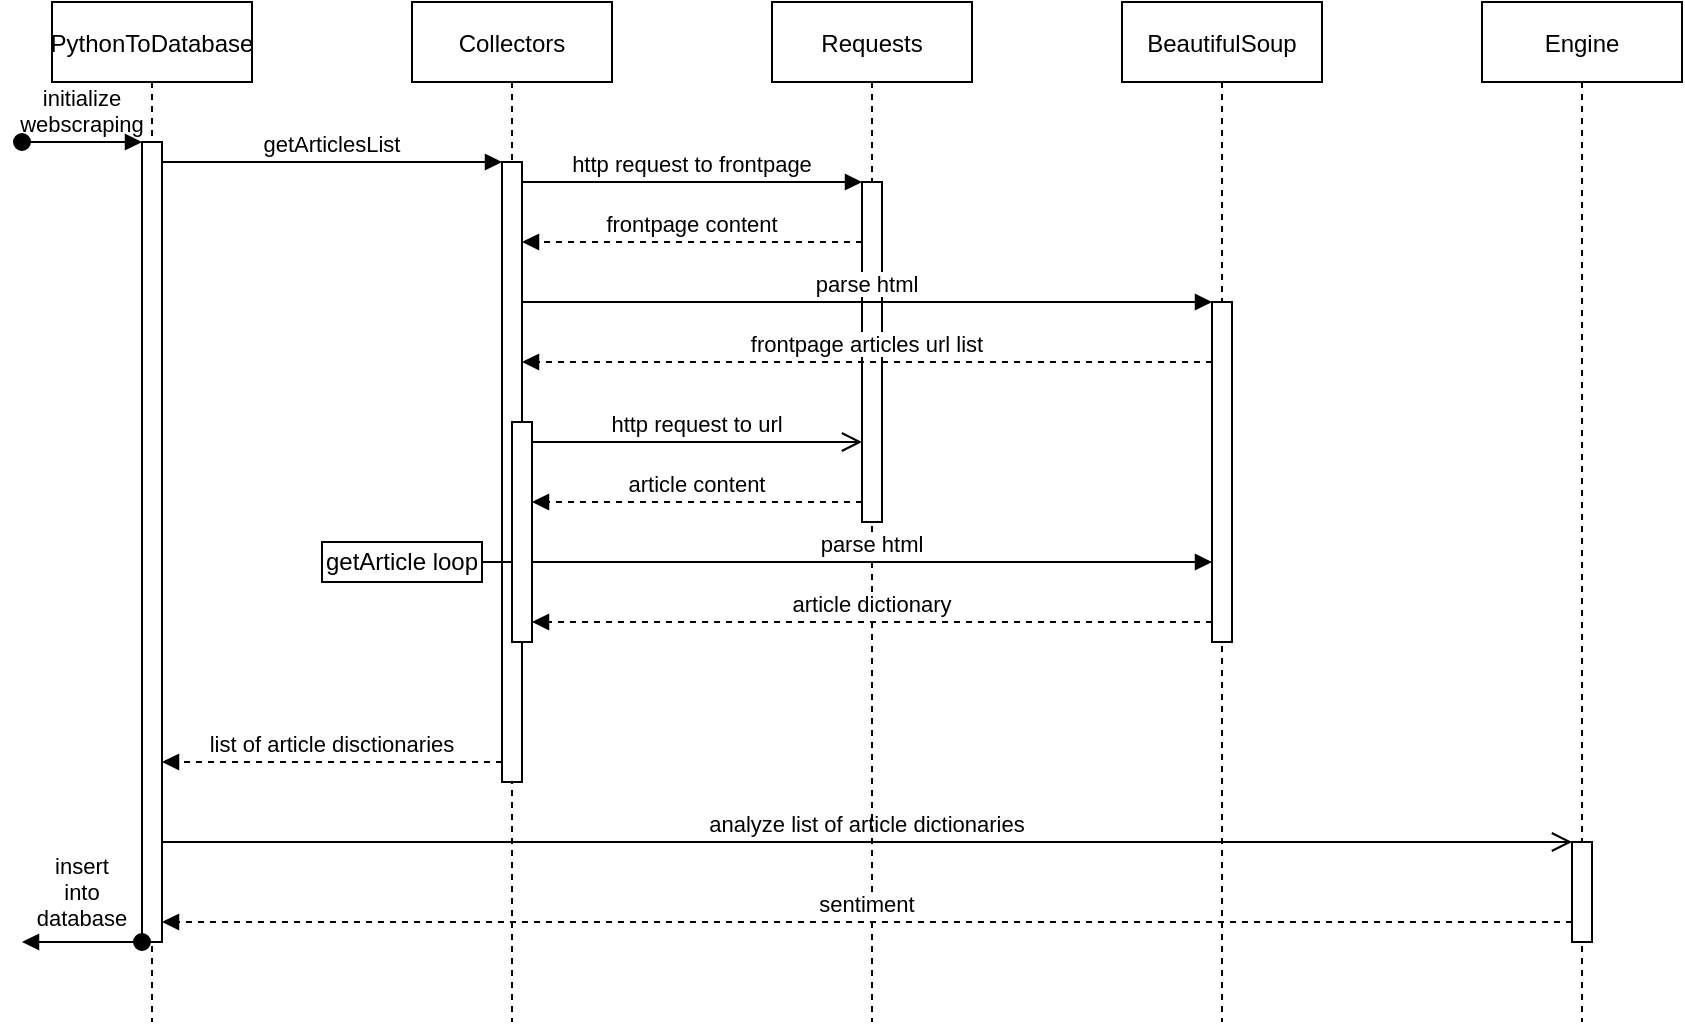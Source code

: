 <mxfile version="15.5.2" type="github" pages="2">
  <diagram id="kgpKYQtTHZ0yAKxKKP6v" name="Page-1">
    <mxGraphModel dx="1196" dy="796" grid="1" gridSize="10" guides="1" tooltips="1" connect="1" arrows="1" fold="1" page="1" pageScale="1" pageWidth="850" pageHeight="1100" math="0" shadow="0">
      <root>
        <mxCell id="0" />
        <mxCell id="1" parent="0" />
        <mxCell id="3nuBFxr9cyL0pnOWT2aG-1" value="PythonToDatabase" style="shape=umlLifeline;perimeter=lifelinePerimeter;container=1;collapsible=0;recursiveResize=0;rounded=0;shadow=0;strokeWidth=1;" parent="1" vertex="1">
          <mxGeometry x="25" y="80" width="100" height="510" as="geometry" />
        </mxCell>
        <mxCell id="3nuBFxr9cyL0pnOWT2aG-2" value="" style="points=[];perimeter=orthogonalPerimeter;rounded=0;shadow=0;strokeWidth=1;" parent="3nuBFxr9cyL0pnOWT2aG-1" vertex="1">
          <mxGeometry x="45" y="70" width="10" height="400" as="geometry" />
        </mxCell>
        <mxCell id="3nuBFxr9cyL0pnOWT2aG-3" value="initialize&#xa;webscraping" style="verticalAlign=bottom;startArrow=oval;endArrow=block;startSize=8;shadow=0;strokeWidth=1;labelBackgroundColor=none;" parent="3nuBFxr9cyL0pnOWT2aG-1" target="3nuBFxr9cyL0pnOWT2aG-2" edge="1">
          <mxGeometry relative="1" as="geometry">
            <mxPoint x="-15" y="70" as="sourcePoint" />
          </mxGeometry>
        </mxCell>
        <mxCell id="3nuBFxr9cyL0pnOWT2aG-5" value="Collectors" style="shape=umlLifeline;perimeter=lifelinePerimeter;container=1;collapsible=0;recursiveResize=0;rounded=0;shadow=0;strokeWidth=1;" parent="1" vertex="1">
          <mxGeometry x="205" y="80" width="100" height="510" as="geometry" />
        </mxCell>
        <mxCell id="3nuBFxr9cyL0pnOWT2aG-6" value="" style="points=[];perimeter=orthogonalPerimeter;rounded=0;shadow=0;strokeWidth=1;" parent="3nuBFxr9cyL0pnOWT2aG-5" vertex="1">
          <mxGeometry x="45" y="80" width="10" height="310" as="geometry" />
        </mxCell>
        <mxCell id="I4kTET7mGh0sbGKaUOuE-3" value="" style="points=[];perimeter=orthogonalPerimeter;rounded=0;shadow=0;strokeWidth=1;" parent="3nuBFxr9cyL0pnOWT2aG-5" vertex="1">
          <mxGeometry x="50" y="210" width="10" height="110" as="geometry" />
        </mxCell>
        <mxCell id="I4kTET7mGh0sbGKaUOuE-13" value="getArticle loop" style="rounded=0;whiteSpace=wrap;html=1;strokeWidth=1;fillColor=none;" parent="3nuBFxr9cyL0pnOWT2aG-5" vertex="1">
          <mxGeometry x="-45" y="270.0" width="80" height="20" as="geometry" />
        </mxCell>
        <mxCell id="I4kTET7mGh0sbGKaUOuE-17" style="edgeStyle=orthogonalEdgeStyle;rounded=0;orthogonalLoop=1;jettySize=auto;html=1;exitX=0.5;exitY=1;exitDx=0;exitDy=0;labelBackgroundColor=none;" parent="3nuBFxr9cyL0pnOWT2aG-5" source="I4kTET7mGh0sbGKaUOuE-13" target="I4kTET7mGh0sbGKaUOuE-13" edge="1">
          <mxGeometry relative="1" as="geometry" />
        </mxCell>
        <mxCell id="I4kTET7mGh0sbGKaUOuE-16" value="" style="endArrow=none;html=1;rounded=0;labelBackgroundColor=none;" parent="3nuBFxr9cyL0pnOWT2aG-5" source="I4kTET7mGh0sbGKaUOuE-13" target="I4kTET7mGh0sbGKaUOuE-3" edge="1">
          <mxGeometry width="50" height="50" relative="1" as="geometry">
            <mxPoint x="-25" y="440" as="sourcePoint" />
            <mxPoint x="25" y="390" as="targetPoint" />
          </mxGeometry>
        </mxCell>
        <mxCell id="3nuBFxr9cyL0pnOWT2aG-7" value="analyze list of article dictionaries" style="verticalAlign=bottom;endArrow=open;endSize=8;shadow=0;strokeWidth=1;" parent="1" source="3nuBFxr9cyL0pnOWT2aG-2" target="15hRTUftiJXcHqlQ5vEX-2" edge="1">
          <mxGeometry relative="1" as="geometry">
            <mxPoint x="200" y="236" as="targetPoint" />
            <mxPoint x="275" y="320" as="sourcePoint" />
          </mxGeometry>
        </mxCell>
        <mxCell id="3nuBFxr9cyL0pnOWT2aG-8" value="getArticlesList" style="verticalAlign=bottom;endArrow=block;entryX=0;entryY=0;shadow=0;strokeWidth=1;" parent="1" source="3nuBFxr9cyL0pnOWT2aG-2" target="3nuBFxr9cyL0pnOWT2aG-6" edge="1">
          <mxGeometry relative="1" as="geometry">
            <mxPoint x="180" y="160" as="sourcePoint" />
          </mxGeometry>
        </mxCell>
        <mxCell id="I4kTET7mGh0sbGKaUOuE-1" value="Requests" style="shape=umlLifeline;perimeter=lifelinePerimeter;container=1;collapsible=0;recursiveResize=0;rounded=0;shadow=0;strokeWidth=1;" parent="1" vertex="1">
          <mxGeometry x="385" y="80" width="100" height="510" as="geometry" />
        </mxCell>
        <mxCell id="I4kTET7mGh0sbGKaUOuE-2" value="" style="points=[];perimeter=orthogonalPerimeter;rounded=0;shadow=0;strokeWidth=1;" parent="I4kTET7mGh0sbGKaUOuE-1" vertex="1">
          <mxGeometry x="45" y="90" width="10" height="170" as="geometry" />
        </mxCell>
        <mxCell id="I4kTET7mGh0sbGKaUOuE-6" value="http request to frontpage" style="verticalAlign=bottom;endArrow=block;shadow=0;strokeWidth=1;" parent="1" source="3nuBFxr9cyL0pnOWT2aG-6" target="I4kTET7mGh0sbGKaUOuE-2" edge="1">
          <mxGeometry relative="1" as="geometry">
            <mxPoint x="525" y="250.0" as="sourcePoint" />
            <mxPoint x="695.0" y="250.0" as="targetPoint" />
            <Array as="points">
              <mxPoint x="385" y="170" />
            </Array>
          </mxGeometry>
        </mxCell>
        <mxCell id="I4kTET7mGh0sbGKaUOuE-5" value="http request to url" style="verticalAlign=bottom;endArrow=open;endSize=8;shadow=0;strokeWidth=1;" parent="1" source="I4kTET7mGh0sbGKaUOuE-3" edge="1" target="I4kTET7mGh0sbGKaUOuE-2">
          <mxGeometry relative="1" as="geometry">
            <mxPoint x="435.0" y="370" as="targetPoint" />
            <Array as="points">
              <mxPoint x="410" y="300" />
            </Array>
          </mxGeometry>
        </mxCell>
        <mxCell id="I4kTET7mGh0sbGKaUOuE-8" value="article dictionary" style="verticalAlign=bottom;endArrow=block;shadow=0;strokeWidth=1;dashed=1;" parent="1" target="I4kTET7mGh0sbGKaUOuE-3" edge="1" source="BM5ACPJdl5ZMtr9MuRy6-5">
          <mxGeometry relative="1" as="geometry">
            <mxPoint x="435.0" y="410" as="sourcePoint" />
            <mxPoint x="280.0" y="350" as="targetPoint" />
            <Array as="points">
              <mxPoint x="550" y="390" />
              <mxPoint x="380" y="390" />
              <mxPoint x="360" y="390" />
            </Array>
          </mxGeometry>
        </mxCell>
        <mxCell id="I4kTET7mGh0sbGKaUOuE-4" value="frontpage content" style="verticalAlign=bottom;endArrow=block;shadow=0;strokeWidth=1;dashed=1;" parent="1" source="I4kTET7mGh0sbGKaUOuE-2" target="3nuBFxr9cyL0pnOWT2aG-6" edge="1">
          <mxGeometry relative="1" as="geometry">
            <mxPoint x="430.0" y="220" as="sourcePoint" />
            <Array as="points">
              <mxPoint x="345" y="200" />
            </Array>
          </mxGeometry>
        </mxCell>
        <mxCell id="15hRTUftiJXcHqlQ5vEX-1" value="Engine" style="shape=umlLifeline;perimeter=lifelinePerimeter;container=1;collapsible=0;recursiveResize=0;rounded=0;shadow=0;strokeWidth=1;" vertex="1" parent="1">
          <mxGeometry x="740" y="80" width="100" height="510" as="geometry" />
        </mxCell>
        <mxCell id="15hRTUftiJXcHqlQ5vEX-2" value="" style="points=[];perimeter=orthogonalPerimeter;rounded=0;shadow=0;strokeWidth=1;" vertex="1" parent="15hRTUftiJXcHqlQ5vEX-1">
          <mxGeometry x="45" y="420" width="10" height="50" as="geometry" />
        </mxCell>
        <mxCell id="15hRTUftiJXcHqlQ5vEX-3" value="sentiment" style="verticalAlign=bottom;endArrow=block;shadow=0;strokeWidth=1;dashed=1;" edge="1" parent="1" source="15hRTUftiJXcHqlQ5vEX-2" target="3nuBFxr9cyL0pnOWT2aG-2">
          <mxGeometry relative="1" as="geometry">
            <mxPoint x="460" y="210" as="sourcePoint" />
            <Array as="points">
              <mxPoint x="320" y="540" />
            </Array>
            <mxPoint x="290" y="210" as="targetPoint" />
          </mxGeometry>
        </mxCell>
        <mxCell id="BM5ACPJdl5ZMtr9MuRy6-1" value="list of article disctionaries" style="verticalAlign=bottom;endArrow=block;shadow=0;strokeWidth=1;dashed=1;" edge="1" parent="1" source="3nuBFxr9cyL0pnOWT2aG-6" target="3nuBFxr9cyL0pnOWT2aG-2">
          <mxGeometry relative="1" as="geometry">
            <mxPoint x="620" y="380" as="sourcePoint" />
            <Array as="points">
              <mxPoint x="200" y="460" />
              <mxPoint x="140" y="460" />
            </Array>
            <mxPoint x="90" y="380" as="targetPoint" />
          </mxGeometry>
        </mxCell>
        <mxCell id="BM5ACPJdl5ZMtr9MuRy6-4" value="BeautifulSoup" style="shape=umlLifeline;perimeter=lifelinePerimeter;container=1;collapsible=0;recursiveResize=0;rounded=0;shadow=0;strokeWidth=1;" vertex="1" parent="1">
          <mxGeometry x="560" y="80" width="100" height="510" as="geometry" />
        </mxCell>
        <mxCell id="BM5ACPJdl5ZMtr9MuRy6-5" value="" style="points=[];perimeter=orthogonalPerimeter;rounded=0;shadow=0;strokeWidth=1;" vertex="1" parent="BM5ACPJdl5ZMtr9MuRy6-4">
          <mxGeometry x="45" y="150" width="10" height="170" as="geometry" />
        </mxCell>
        <mxCell id="BM5ACPJdl5ZMtr9MuRy6-6" value="parse html" style="verticalAlign=bottom;endArrow=block;shadow=0;strokeWidth=1;" edge="1" parent="1" source="3nuBFxr9cyL0pnOWT2aG-6" target="BM5ACPJdl5ZMtr9MuRy6-5">
          <mxGeometry relative="1" as="geometry">
            <mxPoint x="270" y="180" as="sourcePoint" />
            <mxPoint x="440" y="180" as="targetPoint" />
            <Array as="points">
              <mxPoint x="570" y="230" />
            </Array>
          </mxGeometry>
        </mxCell>
        <mxCell id="BM5ACPJdl5ZMtr9MuRy6-7" value="frontpage articles url list" style="verticalAlign=bottom;endArrow=block;shadow=0;strokeWidth=1;dashed=1;" edge="1" parent="1" source="BM5ACPJdl5ZMtr9MuRy6-5" target="3nuBFxr9cyL0pnOWT2aG-6">
          <mxGeometry relative="1" as="geometry">
            <mxPoint x="440" y="210" as="sourcePoint" />
            <Array as="points">
              <mxPoint x="520" y="260" />
            </Array>
            <mxPoint x="270" y="210" as="targetPoint" />
          </mxGeometry>
        </mxCell>
        <mxCell id="BM5ACPJdl5ZMtr9MuRy6-8" value="article content" style="verticalAlign=bottom;endArrow=block;shadow=0;strokeWidth=1;dashed=1;" edge="1" parent="1" source="I4kTET7mGh0sbGKaUOuE-2" target="I4kTET7mGh0sbGKaUOuE-3">
          <mxGeometry relative="1" as="geometry">
            <mxPoint x="440" y="359.5" as="sourcePoint" />
            <mxPoint x="275" y="359.5" as="targetPoint" />
            <Array as="points">
              <mxPoint x="410" y="330" />
            </Array>
          </mxGeometry>
        </mxCell>
        <mxCell id="BM5ACPJdl5ZMtr9MuRy6-9" value="parse html" style="verticalAlign=bottom;endArrow=block;shadow=0;strokeWidth=1;" edge="1" parent="1" source="I4kTET7mGh0sbGKaUOuE-3" target="BM5ACPJdl5ZMtr9MuRy6-5">
          <mxGeometry relative="1" as="geometry">
            <mxPoint x="270" y="240" as="sourcePoint" />
            <mxPoint x="615" y="240" as="targetPoint" />
            <Array as="points">
              <mxPoint x="540" y="360" />
              <mxPoint x="590" y="360" />
            </Array>
          </mxGeometry>
        </mxCell>
        <mxCell id="BM5ACPJdl5ZMtr9MuRy6-10" value="insert&#xa;into&#xa;database&#xa;" style="verticalAlign=bottom;startArrow=oval;endArrow=block;startSize=8;shadow=0;strokeWidth=1;labelBackgroundColor=none;" edge="1" parent="1" source="3nuBFxr9cyL0pnOWT2aG-2">
          <mxGeometry y="10" relative="1" as="geometry">
            <mxPoint y="550" as="sourcePoint" />
            <mxPoint x="10" y="550" as="targetPoint" />
            <mxPoint as="offset" />
          </mxGeometry>
        </mxCell>
      </root>
    </mxGraphModel>
  </diagram>
  <diagram id="TF8yU6NouuPKHCayc-s7" name="Page-2">
    <mxGraphModel dx="1350" dy="884" grid="1" gridSize="10" guides="1" tooltips="1" connect="1" arrows="1" fold="1" page="1" pageScale="1" pageWidth="850" pageHeight="1100" math="0" shadow="0">
      <root>
        <mxCell id="z40cgogqJ1RT6onlNhk_-0" />
        <mxCell id="z40cgogqJ1RT6onlNhk_-1" parent="z40cgogqJ1RT6onlNhk_-0" />
        <mxCell id="z40cgogqJ1RT6onlNhk_-2" value="Database&#xa;Manager&#xa;" style="shape=umlLifeline;perimeter=lifelinePerimeter;container=1;collapsible=0;recursiveResize=0;rounded=0;shadow=0;strokeWidth=1;" vertex="1" parent="z40cgogqJ1RT6onlNhk_-1">
          <mxGeometry x="120" y="80" width="100" height="360" as="geometry" />
        </mxCell>
        <mxCell id="z40cgogqJ1RT6onlNhk_-3" value="" style="points=[];perimeter=orthogonalPerimeter;rounded=0;shadow=0;strokeWidth=1;" vertex="1" parent="z40cgogqJ1RT6onlNhk_-2">
          <mxGeometry x="45" y="70" width="10" height="250" as="geometry" />
        </mxCell>
        <mxCell id="z40cgogqJ1RT6onlNhk_-4" value="initialize&#xa;webscraping" style="verticalAlign=bottom;startArrow=oval;endArrow=block;startSize=8;shadow=0;strokeWidth=1;labelBackgroundColor=none;" edge="1" parent="z40cgogqJ1RT6onlNhk_-2" target="z40cgogqJ1RT6onlNhk_-3">
          <mxGeometry relative="1" as="geometry">
            <mxPoint x="-15" y="70" as="sourcePoint" />
          </mxGeometry>
        </mxCell>
        <mxCell id="z40cgogqJ1RT6onlNhk_-5" value="Collectors" style="shape=umlLifeline;perimeter=lifelinePerimeter;container=1;collapsible=0;recursiveResize=0;rounded=0;shadow=0;strokeWidth=1;" vertex="1" parent="z40cgogqJ1RT6onlNhk_-1">
          <mxGeometry x="300" y="80" width="100" height="360" as="geometry" />
        </mxCell>
        <mxCell id="z40cgogqJ1RT6onlNhk_-6" value="" style="points=[];perimeter=orthogonalPerimeter;rounded=0;shadow=0;strokeWidth=1;" vertex="1" parent="z40cgogqJ1RT6onlNhk_-5">
          <mxGeometry x="45" y="80" width="10" height="170" as="geometry" />
        </mxCell>
        <mxCell id="z40cgogqJ1RT6onlNhk_-7" value="" style="points=[];perimeter=orthogonalPerimeter;rounded=0;shadow=0;strokeWidth=1;" vertex="1" parent="z40cgogqJ1RT6onlNhk_-5">
          <mxGeometry x="50" y="150" width="10" height="60" as="geometry" />
        </mxCell>
        <mxCell id="z40cgogqJ1RT6onlNhk_-8" value="loop" style="rounded=0;whiteSpace=wrap;html=1;strokeWidth=1;fillColor=none;" vertex="1" parent="z40cgogqJ1RT6onlNhk_-5">
          <mxGeometry y="169.66" width="30" height="20" as="geometry" />
        </mxCell>
        <mxCell id="z40cgogqJ1RT6onlNhk_-9" value="" style="endArrow=none;html=1;rounded=0;labelBackgroundColor=none;" edge="1" parent="z40cgogqJ1RT6onlNhk_-5" source="z40cgogqJ1RT6onlNhk_-8" target="z40cgogqJ1RT6onlNhk_-7">
          <mxGeometry width="50" height="50" relative="1" as="geometry">
            <mxPoint x="-30" y="310" as="sourcePoint" />
            <mxPoint x="20" y="260" as="targetPoint" />
          </mxGeometry>
        </mxCell>
        <mxCell id="z40cgogqJ1RT6onlNhk_-10" style="edgeStyle=orthogonalEdgeStyle;rounded=0;orthogonalLoop=1;jettySize=auto;html=1;exitX=0.5;exitY=1;exitDx=0;exitDy=0;labelBackgroundColor=none;" edge="1" parent="z40cgogqJ1RT6onlNhk_-5" source="z40cgogqJ1RT6onlNhk_-8" target="z40cgogqJ1RT6onlNhk_-8">
          <mxGeometry relative="1" as="geometry" />
        </mxCell>
        <mxCell id="z40cgogqJ1RT6onlNhk_-11" value="analyze list of article dictionaries" style="verticalAlign=bottom;endArrow=open;endSize=8;shadow=0;strokeWidth=1;" edge="1" parent="z40cgogqJ1RT6onlNhk_-1" source="z40cgogqJ1RT6onlNhk_-6" target="z40cgogqJ1RT6onlNhk_-20">
          <mxGeometry relative="1" as="geometry">
            <mxPoint x="275" y="236" as="targetPoint" />
            <mxPoint x="350" y="320" as="sourcePoint" />
            <Array as="points">
              <mxPoint x="580" y="330" />
              <mxPoint x="670" y="330" />
            </Array>
          </mxGeometry>
        </mxCell>
        <mxCell id="z40cgogqJ1RT6onlNhk_-12" value="initialize collector" style="verticalAlign=bottom;endArrow=block;entryX=0;entryY=0;shadow=0;strokeWidth=1;" edge="1" parent="z40cgogqJ1RT6onlNhk_-1" source="z40cgogqJ1RT6onlNhk_-3" target="z40cgogqJ1RT6onlNhk_-6">
          <mxGeometry relative="1" as="geometry">
            <mxPoint x="275" y="160" as="sourcePoint" />
          </mxGeometry>
        </mxCell>
        <mxCell id="z40cgogqJ1RT6onlNhk_-13" value="Websites" style="shape=umlLifeline;perimeter=lifelinePerimeter;container=1;collapsible=0;recursiveResize=0;rounded=0;shadow=0;strokeWidth=1;" vertex="1" parent="z40cgogqJ1RT6onlNhk_-1">
          <mxGeometry x="480" y="80" width="100" height="360" as="geometry" />
        </mxCell>
        <mxCell id="z40cgogqJ1RT6onlNhk_-14" value="" style="points=[];perimeter=orthogonalPerimeter;rounded=0;shadow=0;strokeWidth=1;" vertex="1" parent="z40cgogqJ1RT6onlNhk_-13">
          <mxGeometry x="45" y="90" width="10" height="130" as="geometry" />
        </mxCell>
        <mxCell id="z40cgogqJ1RT6onlNhk_-15" value="getArticlesList" style="verticalAlign=bottom;endArrow=block;shadow=0;strokeWidth=1;" edge="1" parent="z40cgogqJ1RT6onlNhk_-1" source="z40cgogqJ1RT6onlNhk_-6" target="z40cgogqJ1RT6onlNhk_-14">
          <mxGeometry relative="1" as="geometry">
            <mxPoint x="620" y="250.0" as="sourcePoint" />
            <mxPoint x="790.0" y="250.0" as="targetPoint" />
            <Array as="points">
              <mxPoint x="480" y="170" />
            </Array>
          </mxGeometry>
        </mxCell>
        <mxCell id="z40cgogqJ1RT6onlNhk_-16" value="getArticle" style="verticalAlign=bottom;endArrow=open;endSize=8;shadow=0;strokeWidth=1;" edge="1" parent="z40cgogqJ1RT6onlNhk_-1" source="z40cgogqJ1RT6onlNhk_-7">
          <mxGeometry relative="1" as="geometry">
            <mxPoint x="525.0" y="240" as="targetPoint" />
            <Array as="points">
              <mxPoint x="410" y="240" />
            </Array>
          </mxGeometry>
        </mxCell>
        <mxCell id="z40cgogqJ1RT6onlNhk_-17" value="article dictionary" style="verticalAlign=bottom;endArrow=block;shadow=0;strokeWidth=1;dashed=1;" edge="1" parent="z40cgogqJ1RT6onlNhk_-1" target="z40cgogqJ1RT6onlNhk_-7">
          <mxGeometry relative="1" as="geometry">
            <mxPoint x="525.0" y="280" as="sourcePoint" />
            <mxPoint x="370.0" y="220" as="targetPoint" />
            <Array as="points">
              <mxPoint x="480" y="280" />
            </Array>
          </mxGeometry>
        </mxCell>
        <mxCell id="z40cgogqJ1RT6onlNhk_-18" value="URL list" style="verticalAlign=bottom;endArrow=block;shadow=0;strokeWidth=1;dashed=1;" edge="1" parent="z40cgogqJ1RT6onlNhk_-1" source="z40cgogqJ1RT6onlNhk_-14" target="z40cgogqJ1RT6onlNhk_-6">
          <mxGeometry relative="1" as="geometry">
            <mxPoint x="525.0" y="220" as="sourcePoint" />
            <Array as="points">
              <mxPoint x="440" y="200" />
            </Array>
          </mxGeometry>
        </mxCell>
        <mxCell id="z40cgogqJ1RT6onlNhk_-19" value="Engine" style="shape=umlLifeline;perimeter=lifelinePerimeter;container=1;collapsible=0;recursiveResize=0;rounded=0;shadow=0;strokeWidth=1;" vertex="1" parent="z40cgogqJ1RT6onlNhk_-1">
          <mxGeometry x="660" y="80" width="100" height="360" as="geometry" />
        </mxCell>
        <mxCell id="z40cgogqJ1RT6onlNhk_-20" value="" style="points=[];perimeter=orthogonalPerimeter;rounded=0;shadow=0;strokeWidth=1;" vertex="1" parent="z40cgogqJ1RT6onlNhk_-19">
          <mxGeometry x="45" y="250" width="10" height="60" as="geometry" />
        </mxCell>
        <mxCell id="z40cgogqJ1RT6onlNhk_-21" value="sentiment" style="verticalAlign=bottom;endArrow=block;shadow=0;strokeWidth=1;dashed=1;" edge="1" parent="z40cgogqJ1RT6onlNhk_-1" source="z40cgogqJ1RT6onlNhk_-20" target="z40cgogqJ1RT6onlNhk_-3">
          <mxGeometry relative="1" as="geometry">
            <mxPoint x="535" y="210" as="sourcePoint" />
            <Array as="points">
              <mxPoint x="520" y="370" />
              <mxPoint x="450" y="370" />
              <mxPoint x="390" y="370" />
            </Array>
            <mxPoint x="365" y="210" as="targetPoint" />
          </mxGeometry>
        </mxCell>
      </root>
    </mxGraphModel>
  </diagram>
</mxfile>

